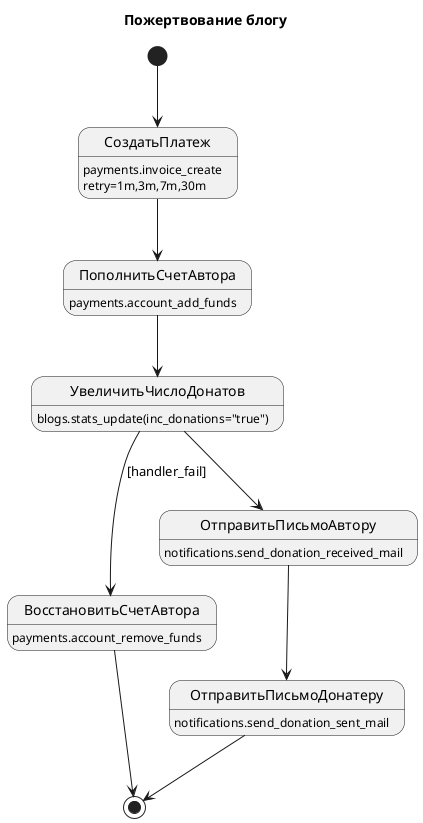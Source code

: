 @startuml

!$name = "blog_donation"
!$version = "1.0"

title Пожертвование блогу

state СоздатьПлатеж: payments.invoice_create
state СоздатьПлатеж: retry=1m,3m,7m,30m
state ПополнитьСчетАвтора: payments.account_add_funds
state ВосстановитьСчетАвтора: payments.account_remove_funds
state УвеличитьЧислоДонатов: blogs.stats_update(inc_donations="true")

state ОтправитьПисьмоАвтору: notifications.send_donation_received_mail
state ОтправитьПисьмоДонатеру: notifications.send_donation_sent_mail

[*] --> СоздатьПлатеж
СоздатьПлатеж --> ПополнитьСчетАвтора
ПополнитьСчетАвтора --> УвеличитьЧислоДонатов
УвеличитьЧислоДонатов --> ОтправитьПисьмоАвтору
УвеличитьЧислоДонатов --> ВосстановитьСчетАвтора: [handler_fail]
ОтправитьПисьмоАвтору --> ОтправитьПисьмоДонатеру

ОтправитьПисьмоДонатеру --> [*]
ВосстановитьСчетАвтора --> [*]

@enduml
